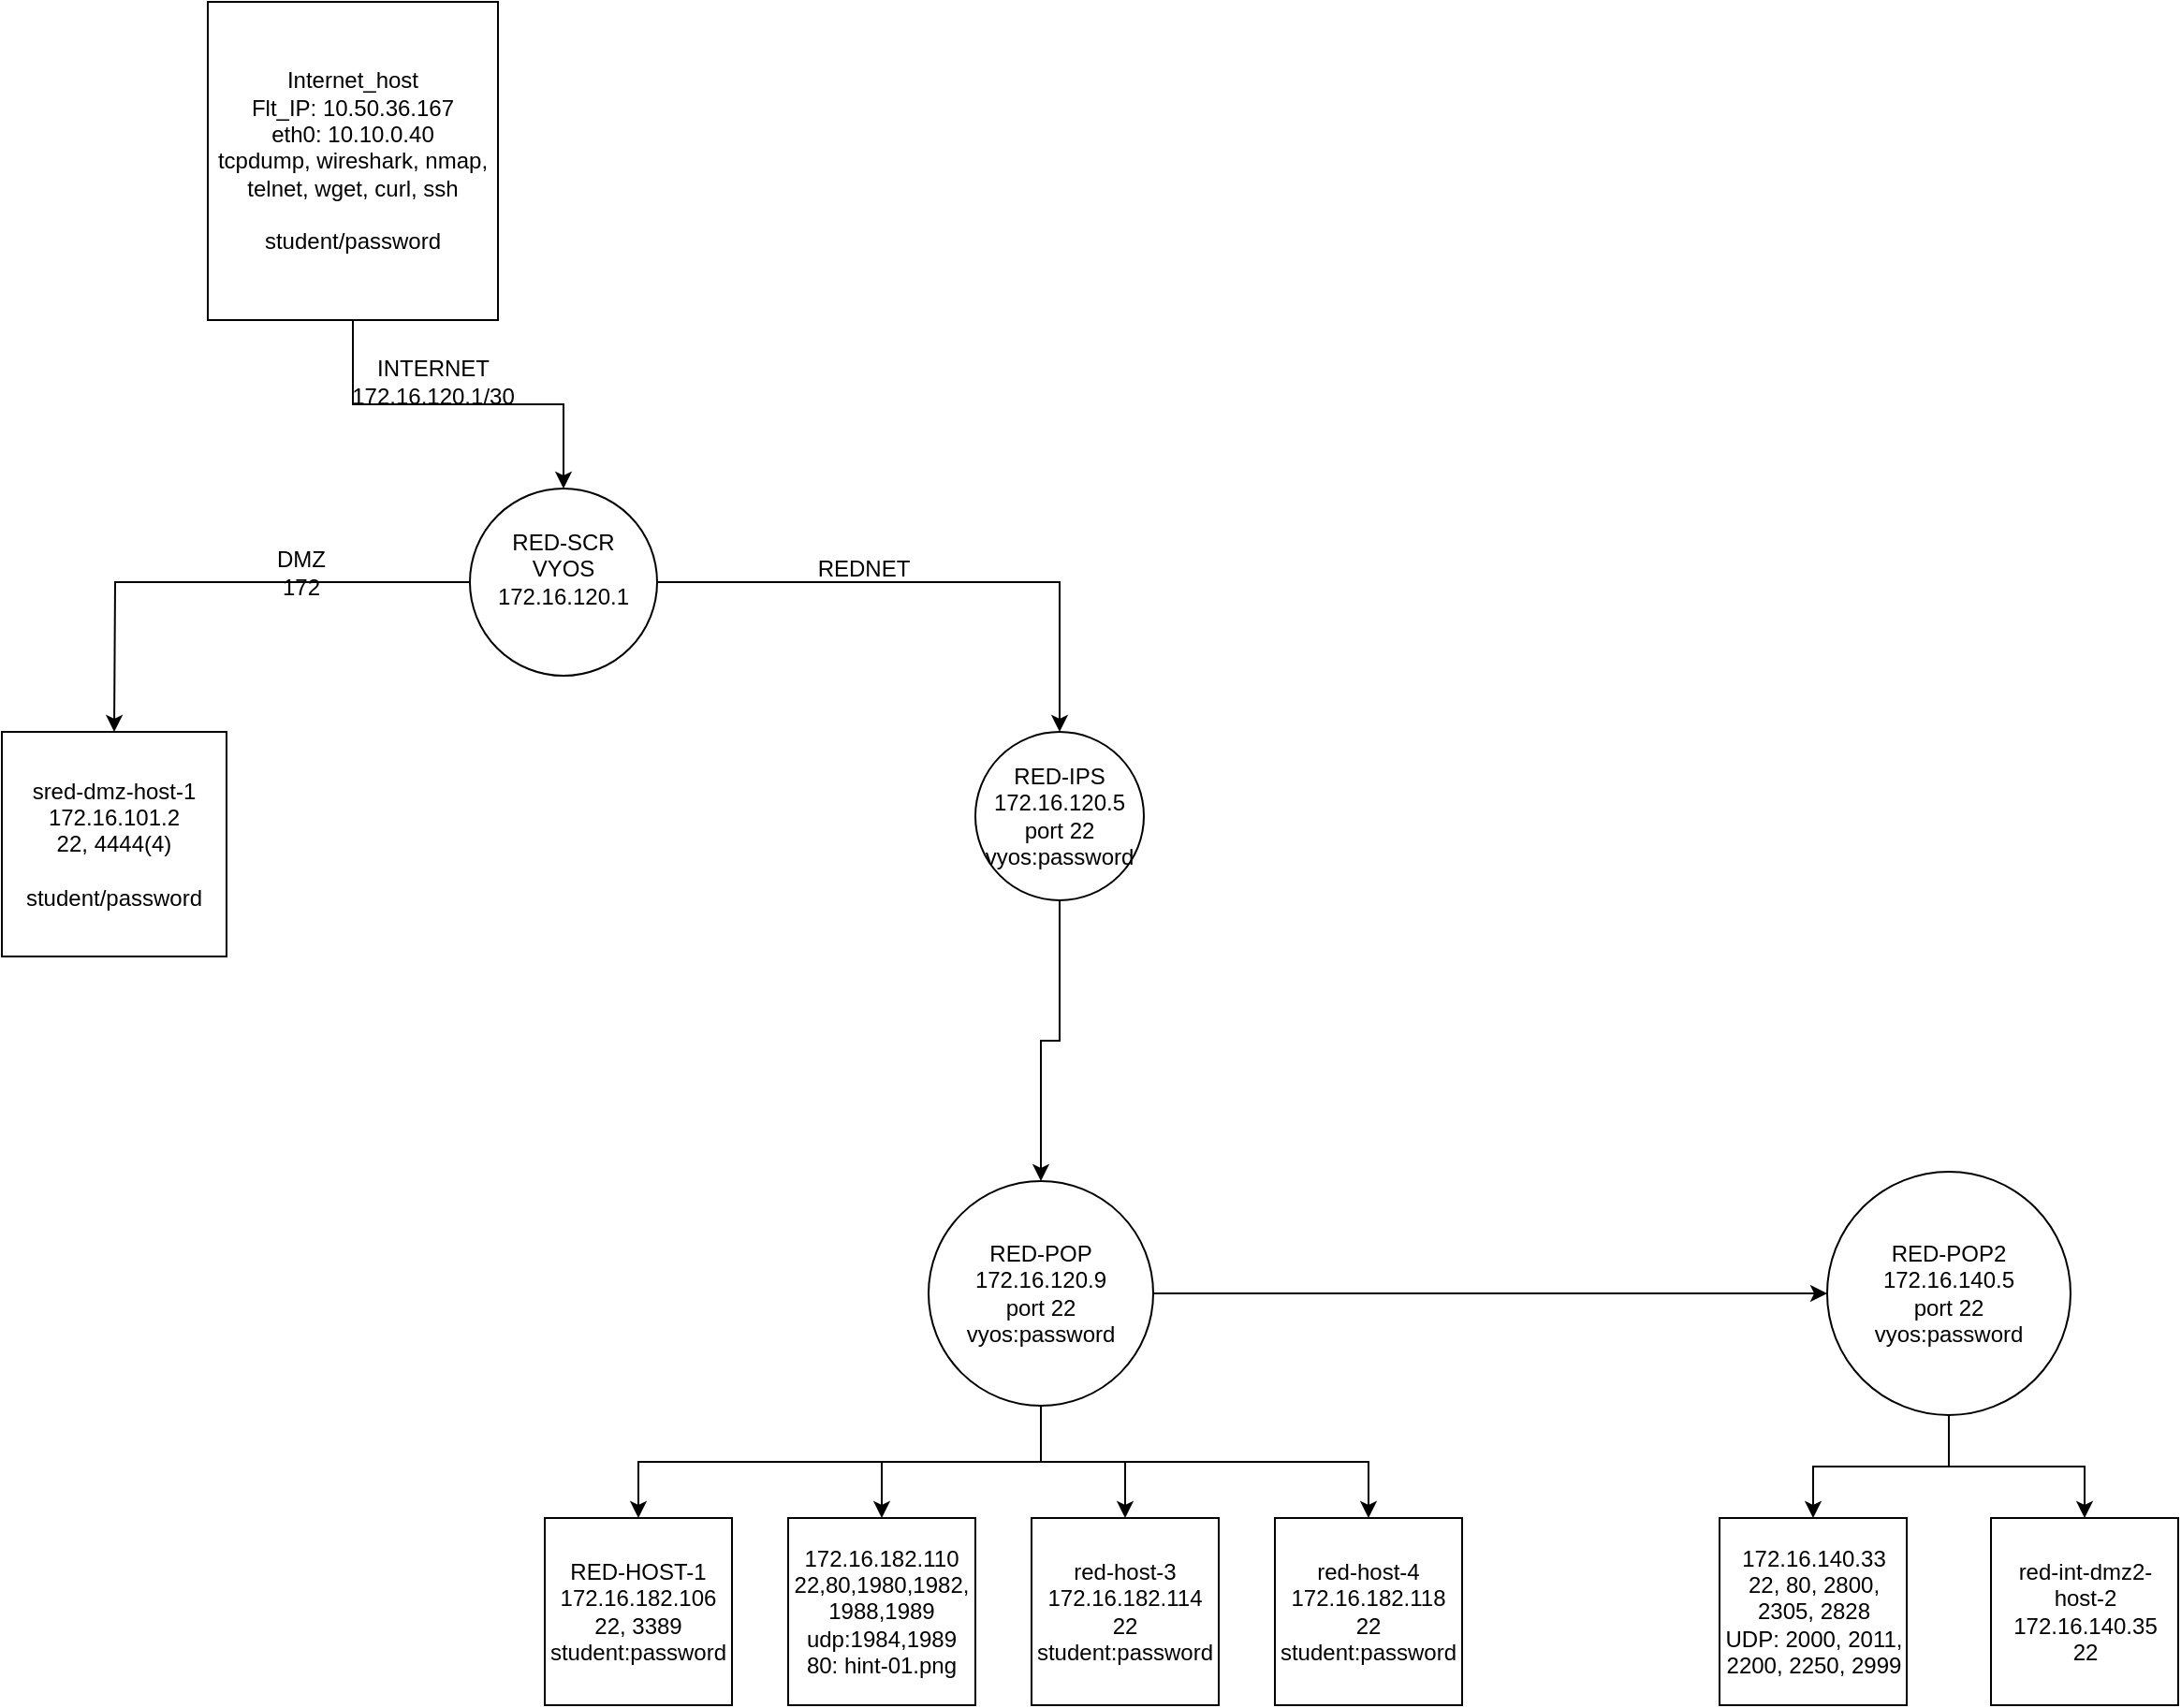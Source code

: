 <mxfile version="21.2.9" type="github">
  <diagram name="Page-1" id="ft4wF2bk2luMIvqd_Q8e">
    <mxGraphModel dx="1630" dy="826" grid="1" gridSize="10" guides="1" tooltips="0" connect="1" arrows="1" fold="1" page="1" pageScale="1" pageWidth="850" pageHeight="1100" math="0" shadow="0">
      <root>
        <mxCell id="0" />
        <mxCell id="1" parent="0" />
        <mxCell id="tK3rm-bHYn2Zw6kKJ-5M-14" style="edgeStyle=orthogonalEdgeStyle;rounded=0;orthogonalLoop=1;jettySize=auto;html=1;entryX=0.5;entryY=0;entryDx=0;entryDy=0;" edge="1" parent="1" source="tK3rm-bHYn2Zw6kKJ-5M-1" target="tK3rm-bHYn2Zw6kKJ-5M-13">
          <mxGeometry relative="1" as="geometry" />
        </mxCell>
        <mxCell id="tK3rm-bHYn2Zw6kKJ-5M-1" value="Internet_host&lt;br&gt;Flt_IP: 10.50.36.167&lt;br&gt;eth0: 10.10.0.40&lt;br&gt;tcpdump, wireshark, nmap, telnet, wget, curl, ssh&lt;br&gt;&lt;br&gt;student/password" style="rounded=0;whiteSpace=wrap;html=1;labelBackgroundColor=none;" vertex="1" parent="1">
          <mxGeometry x="330" width="155" height="170" as="geometry" />
        </mxCell>
        <mxCell id="tK3rm-bHYn2Zw6kKJ-5M-16" style="edgeStyle=orthogonalEdgeStyle;rounded=0;orthogonalLoop=1;jettySize=auto;html=1;exitX=0;exitY=0.5;exitDx=0;exitDy=0;entryX=0.5;entryY=0;entryDx=0;entryDy=0;" edge="1" parent="1" source="tK3rm-bHYn2Zw6kKJ-5M-13">
          <mxGeometry relative="1" as="geometry">
            <mxPoint x="280" y="390" as="targetPoint" />
          </mxGeometry>
        </mxCell>
        <mxCell id="tK3rm-bHYn2Zw6kKJ-5M-20" style="edgeStyle=orthogonalEdgeStyle;rounded=0;orthogonalLoop=1;jettySize=auto;html=1;exitX=1;exitY=0.5;exitDx=0;exitDy=0;entryX=0.5;entryY=0;entryDx=0;entryDy=0;" edge="1" parent="1" source="tK3rm-bHYn2Zw6kKJ-5M-13" target="tK3rm-bHYn2Zw6kKJ-5M-24">
          <mxGeometry relative="1" as="geometry">
            <mxPoint x="780" y="390" as="targetPoint" />
          </mxGeometry>
        </mxCell>
        <mxCell id="tK3rm-bHYn2Zw6kKJ-5M-13" value="RED-SCR&lt;br&gt;VYOS&lt;br&gt;&lt;div&gt;172.16.120.1&lt;/div&gt;&lt;div&gt;&lt;br&gt;&lt;/div&gt;" style="ellipse;whiteSpace=wrap;html=1;aspect=fixed;" vertex="1" parent="1">
          <mxGeometry x="470" y="260" width="100" height="100" as="geometry" />
        </mxCell>
        <mxCell id="tK3rm-bHYn2Zw6kKJ-5M-18" value="DMZ&lt;br&gt;172" style="text;html=1;strokeColor=none;fillColor=none;align=center;verticalAlign=middle;whiteSpace=wrap;rounded=0;" vertex="1" parent="1">
          <mxGeometry x="350" y="290" width="60" height="30" as="geometry" />
        </mxCell>
        <mxCell id="tK3rm-bHYn2Zw6kKJ-5M-23" style="edgeStyle=orthogonalEdgeStyle;rounded=0;orthogonalLoop=1;jettySize=auto;html=1;exitX=0.5;exitY=1;exitDx=0;exitDy=0;entryX=0.5;entryY=0;entryDx=0;entryDy=0;" edge="1" parent="1" source="tK3rm-bHYn2Zw6kKJ-5M-24" target="tK3rm-bHYn2Zw6kKJ-5M-26">
          <mxGeometry relative="1" as="geometry">
            <mxPoint x="780" y="490" as="sourcePoint" />
            <mxPoint x="780" y="620" as="targetPoint" />
          </mxGeometry>
        </mxCell>
        <mxCell id="tK3rm-bHYn2Zw6kKJ-5M-21" value="REDNET" style="text;html=1;align=center;verticalAlign=middle;resizable=0;points=[];autosize=1;strokeColor=none;fillColor=none;" vertex="1" parent="1">
          <mxGeometry x="645" y="288" width="70" height="30" as="geometry" />
        </mxCell>
        <mxCell id="tK3rm-bHYn2Zw6kKJ-5M-24" value="RED-IPS&lt;br&gt;172.16.120.5&lt;br&gt;port 22&lt;br&gt;vyos:password" style="ellipse;whiteSpace=wrap;html=1;aspect=fixed;" vertex="1" parent="1">
          <mxGeometry x="740" y="390" width="90" height="90" as="geometry" />
        </mxCell>
        <mxCell id="tK3rm-bHYn2Zw6kKJ-5M-33" style="edgeStyle=orthogonalEdgeStyle;rounded=0;orthogonalLoop=1;jettySize=auto;html=1;exitX=0.5;exitY=1;exitDx=0;exitDy=0;entryX=0.5;entryY=0;entryDx=0;entryDy=0;" edge="1" parent="1" source="tK3rm-bHYn2Zw6kKJ-5M-26" target="tK3rm-bHYn2Zw6kKJ-5M-27">
          <mxGeometry relative="1" as="geometry" />
        </mxCell>
        <mxCell id="tK3rm-bHYn2Zw6kKJ-5M-34" style="edgeStyle=orthogonalEdgeStyle;rounded=0;orthogonalLoop=1;jettySize=auto;html=1;exitX=0.5;exitY=1;exitDx=0;exitDy=0;" edge="1" parent="1" source="tK3rm-bHYn2Zw6kKJ-5M-26" target="tK3rm-bHYn2Zw6kKJ-5M-28">
          <mxGeometry relative="1" as="geometry" />
        </mxCell>
        <mxCell id="tK3rm-bHYn2Zw6kKJ-5M-35" style="edgeStyle=orthogonalEdgeStyle;rounded=0;orthogonalLoop=1;jettySize=auto;html=1;entryX=0.5;entryY=0;entryDx=0;entryDy=0;" edge="1" parent="1" source="tK3rm-bHYn2Zw6kKJ-5M-26" target="tK3rm-bHYn2Zw6kKJ-5M-29">
          <mxGeometry relative="1" as="geometry" />
        </mxCell>
        <mxCell id="tK3rm-bHYn2Zw6kKJ-5M-38" style="edgeStyle=orthogonalEdgeStyle;rounded=0;orthogonalLoop=1;jettySize=auto;html=1;exitX=0.5;exitY=1;exitDx=0;exitDy=0;entryX=0.5;entryY=0;entryDx=0;entryDy=0;" edge="1" parent="1" source="tK3rm-bHYn2Zw6kKJ-5M-26" target="tK3rm-bHYn2Zw6kKJ-5M-30">
          <mxGeometry relative="1" as="geometry" />
        </mxCell>
        <mxCell id="tK3rm-bHYn2Zw6kKJ-5M-40" style="edgeStyle=orthogonalEdgeStyle;rounded=0;orthogonalLoop=1;jettySize=auto;html=1;exitX=1;exitY=0.5;exitDx=0;exitDy=0;entryX=0;entryY=0.5;entryDx=0;entryDy=0;" edge="1" parent="1" source="tK3rm-bHYn2Zw6kKJ-5M-26" target="tK3rm-bHYn2Zw6kKJ-5M-39">
          <mxGeometry relative="1" as="geometry" />
        </mxCell>
        <mxCell id="tK3rm-bHYn2Zw6kKJ-5M-26" value="RED-POP&lt;br&gt;172.16.120.9&lt;br&gt;port 22&lt;br&gt;vyos:password" style="ellipse;whiteSpace=wrap;html=1;aspect=fixed;" vertex="1" parent="1">
          <mxGeometry x="715" y="630" width="120" height="120" as="geometry" />
        </mxCell>
        <mxCell id="tK3rm-bHYn2Zw6kKJ-5M-27" value="RED-HOST-1&lt;br&gt;172.16.182.106&lt;br&gt;22, 3389&lt;br&gt;student:password" style="whiteSpace=wrap;html=1;aspect=fixed;" vertex="1" parent="1">
          <mxGeometry x="510" y="810" width="100" height="100" as="geometry" />
        </mxCell>
        <mxCell id="tK3rm-bHYn2Zw6kKJ-5M-28" value="&lt;div&gt;172.16.182.110&lt;/div&gt;&lt;div&gt;22,80,1980,1982,&lt;/div&gt;&lt;div&gt;1988,1989&lt;/div&gt;&lt;div&gt;udp:1984,1989&lt;/div&gt;&lt;div&gt;80: hint-01.png&lt;/div&gt;" style="whiteSpace=wrap;html=1;aspect=fixed;" vertex="1" parent="1">
          <mxGeometry x="640" y="810" width="100" height="100" as="geometry" />
        </mxCell>
        <mxCell id="tK3rm-bHYn2Zw6kKJ-5M-29" value="red-host-3&lt;br&gt;172.16.182.114&lt;br&gt;22&lt;br&gt;student:password" style="whiteSpace=wrap;html=1;aspect=fixed;" vertex="1" parent="1">
          <mxGeometry x="770" y="810" width="100" height="100" as="geometry" />
        </mxCell>
        <mxCell id="tK3rm-bHYn2Zw6kKJ-5M-30" value="red-host-4&lt;br&gt;172.16.182.118&lt;br&gt;22&lt;br&gt;student:password" style="whiteSpace=wrap;html=1;aspect=fixed;" vertex="1" parent="1">
          <mxGeometry x="900" y="810" width="100" height="100" as="geometry" />
        </mxCell>
        <mxCell id="tK3rm-bHYn2Zw6kKJ-5M-45" style="edgeStyle=orthogonalEdgeStyle;rounded=0;orthogonalLoop=1;jettySize=auto;html=1;exitX=0.5;exitY=1;exitDx=0;exitDy=0;entryX=0.5;entryY=0;entryDx=0;entryDy=0;" edge="1" parent="1" source="tK3rm-bHYn2Zw6kKJ-5M-39" target="tK3rm-bHYn2Zw6kKJ-5M-44">
          <mxGeometry relative="1" as="geometry" />
        </mxCell>
        <mxCell id="tK3rm-bHYn2Zw6kKJ-5M-46" style="edgeStyle=orthogonalEdgeStyle;rounded=0;orthogonalLoop=1;jettySize=auto;html=1;exitX=0.5;exitY=1;exitDx=0;exitDy=0;" edge="1" parent="1" source="tK3rm-bHYn2Zw6kKJ-5M-39" target="tK3rm-bHYn2Zw6kKJ-5M-43">
          <mxGeometry relative="1" as="geometry" />
        </mxCell>
        <mxCell id="tK3rm-bHYn2Zw6kKJ-5M-39" value="RED-POP2&lt;br&gt;172.16.140.5&lt;br&gt;port 22&lt;br&gt;vyos:password" style="ellipse;whiteSpace=wrap;html=1;aspect=fixed;" vertex="1" parent="1">
          <mxGeometry x="1195" y="625" width="130" height="130" as="geometry" />
        </mxCell>
        <mxCell id="tK3rm-bHYn2Zw6kKJ-5M-43" value="172.16.140.33&lt;br&gt;22, 80, 2800, 2305, 2828&lt;br&gt;UDP:&amp;nbsp;2000, 2011, 2200, 2250, 2999" style="whiteSpace=wrap;html=1;aspect=fixed;" vertex="1" parent="1">
          <mxGeometry x="1137.5" y="810" width="100" height="100" as="geometry" />
        </mxCell>
        <mxCell id="tK3rm-bHYn2Zw6kKJ-5M-44" value="red-int-dmz2-host-2&lt;br&gt;172.16.140.35&lt;br&gt;22" style="whiteSpace=wrap;html=1;aspect=fixed;" vertex="1" parent="1">
          <mxGeometry x="1282.5" y="810" width="100" height="100" as="geometry" />
        </mxCell>
        <mxCell id="tK3rm-bHYn2Zw6kKJ-5M-47" value="sred-dmz-host-1&lt;br&gt;172.16.101.2&lt;br&gt;22, 4444(4)&lt;br&gt;&lt;br&gt;student/password" style="whiteSpace=wrap;html=1;aspect=fixed;" vertex="1" parent="1">
          <mxGeometry x="220" y="390" width="120" height="120" as="geometry" />
        </mxCell>
        <mxCell id="tK3rm-bHYn2Zw6kKJ-5M-48" value="INTERNET&lt;br&gt;172.16.120.1/30" style="text;html=1;align=center;verticalAlign=middle;resizable=0;points=[];autosize=1;strokeColor=none;fillColor=none;" vertex="1" parent="1">
          <mxGeometry x="395" y="183" width="110" height="40" as="geometry" />
        </mxCell>
      </root>
    </mxGraphModel>
  </diagram>
</mxfile>
